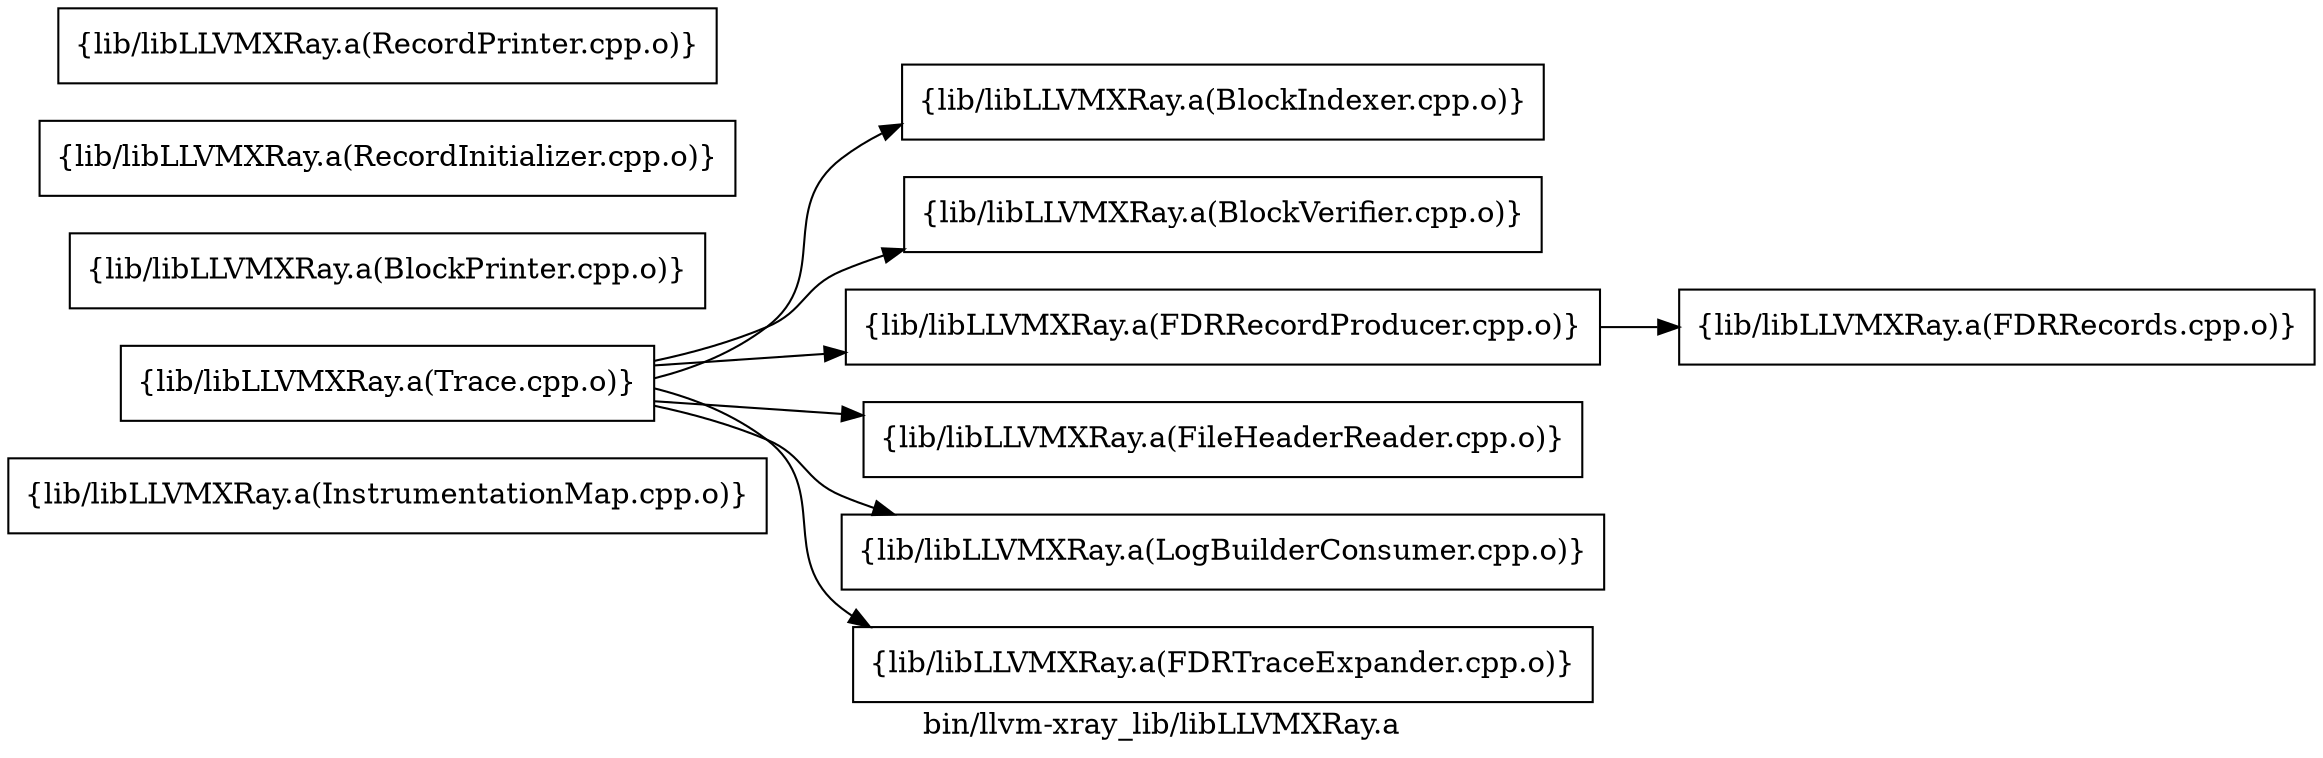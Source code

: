 digraph "bin/llvm-xray_lib/libLLVMXRay.a" {
	label="bin/llvm-xray_lib/libLLVMXRay.a";
	rankdir=LR;

	Node0x562d9a71db88 [shape=record,shape=box,group=0,label="{lib/libLLVMXRay.a(InstrumentationMap.cpp.o)}"];
	Node0x562d9a726238 [shape=record,shape=box,group=0,label="{lib/libLLVMXRay.a(Trace.cpp.o)}"];
	Node0x562d9a726238 -> Node0x562d9a729a78;
	Node0x562d9a726238 -> Node0x562d9a71f898;
	Node0x562d9a726238 -> Node0x562d9a71f1b8;
	Node0x562d9a726238 -> Node0x562d9a71ed08;
	Node0x562d9a726238 -> Node0x562d9a71d408;
	Node0x562d9a726238 -> Node0x562d9a725f68;
	Node0x562d9a729a78 [shape=record,shape=box,group=0,label="{lib/libLLVMXRay.a(BlockIndexer.cpp.o)}"];
	Node0x562d9a71f898 [shape=record,shape=box,group=0,label="{lib/libLLVMXRay.a(BlockVerifier.cpp.o)}"];
	Node0x562d9a71f1b8 [shape=record,shape=box,group=0,label="{lib/libLLVMXRay.a(FDRRecordProducer.cpp.o)}"];
	Node0x562d9a71f1b8 -> Node0x562d9a71f488;
	Node0x562d9a71ed08 [shape=record,shape=box,group=0,label="{lib/libLLVMXRay.a(FileHeaderReader.cpp.o)}"];
	Node0x562d9a71d408 [shape=record,shape=box,group=0,label="{lib/libLLVMXRay.a(LogBuilderConsumer.cpp.o)}"];
	Node0x562d9a72a068 [shape=record,shape=box,group=0,label="{lib/libLLVMXRay.a(BlockPrinter.cpp.o)}"];
	Node0x562d9a71f488 [shape=record,shape=box,group=0,label="{lib/libLLVMXRay.a(FDRRecords.cpp.o)}"];
	Node0x562d9a71d638 [shape=record,shape=box,group=0,label="{lib/libLLVMXRay.a(RecordInitializer.cpp.o)}"];
	Node0x562d9a71c558 [shape=record,shape=box,group=0,label="{lib/libLLVMXRay.a(RecordPrinter.cpp.o)}"];
	Node0x562d9a725f68 [shape=record,shape=box,group=0,label="{lib/libLLVMXRay.a(FDRTraceExpander.cpp.o)}"];
}
